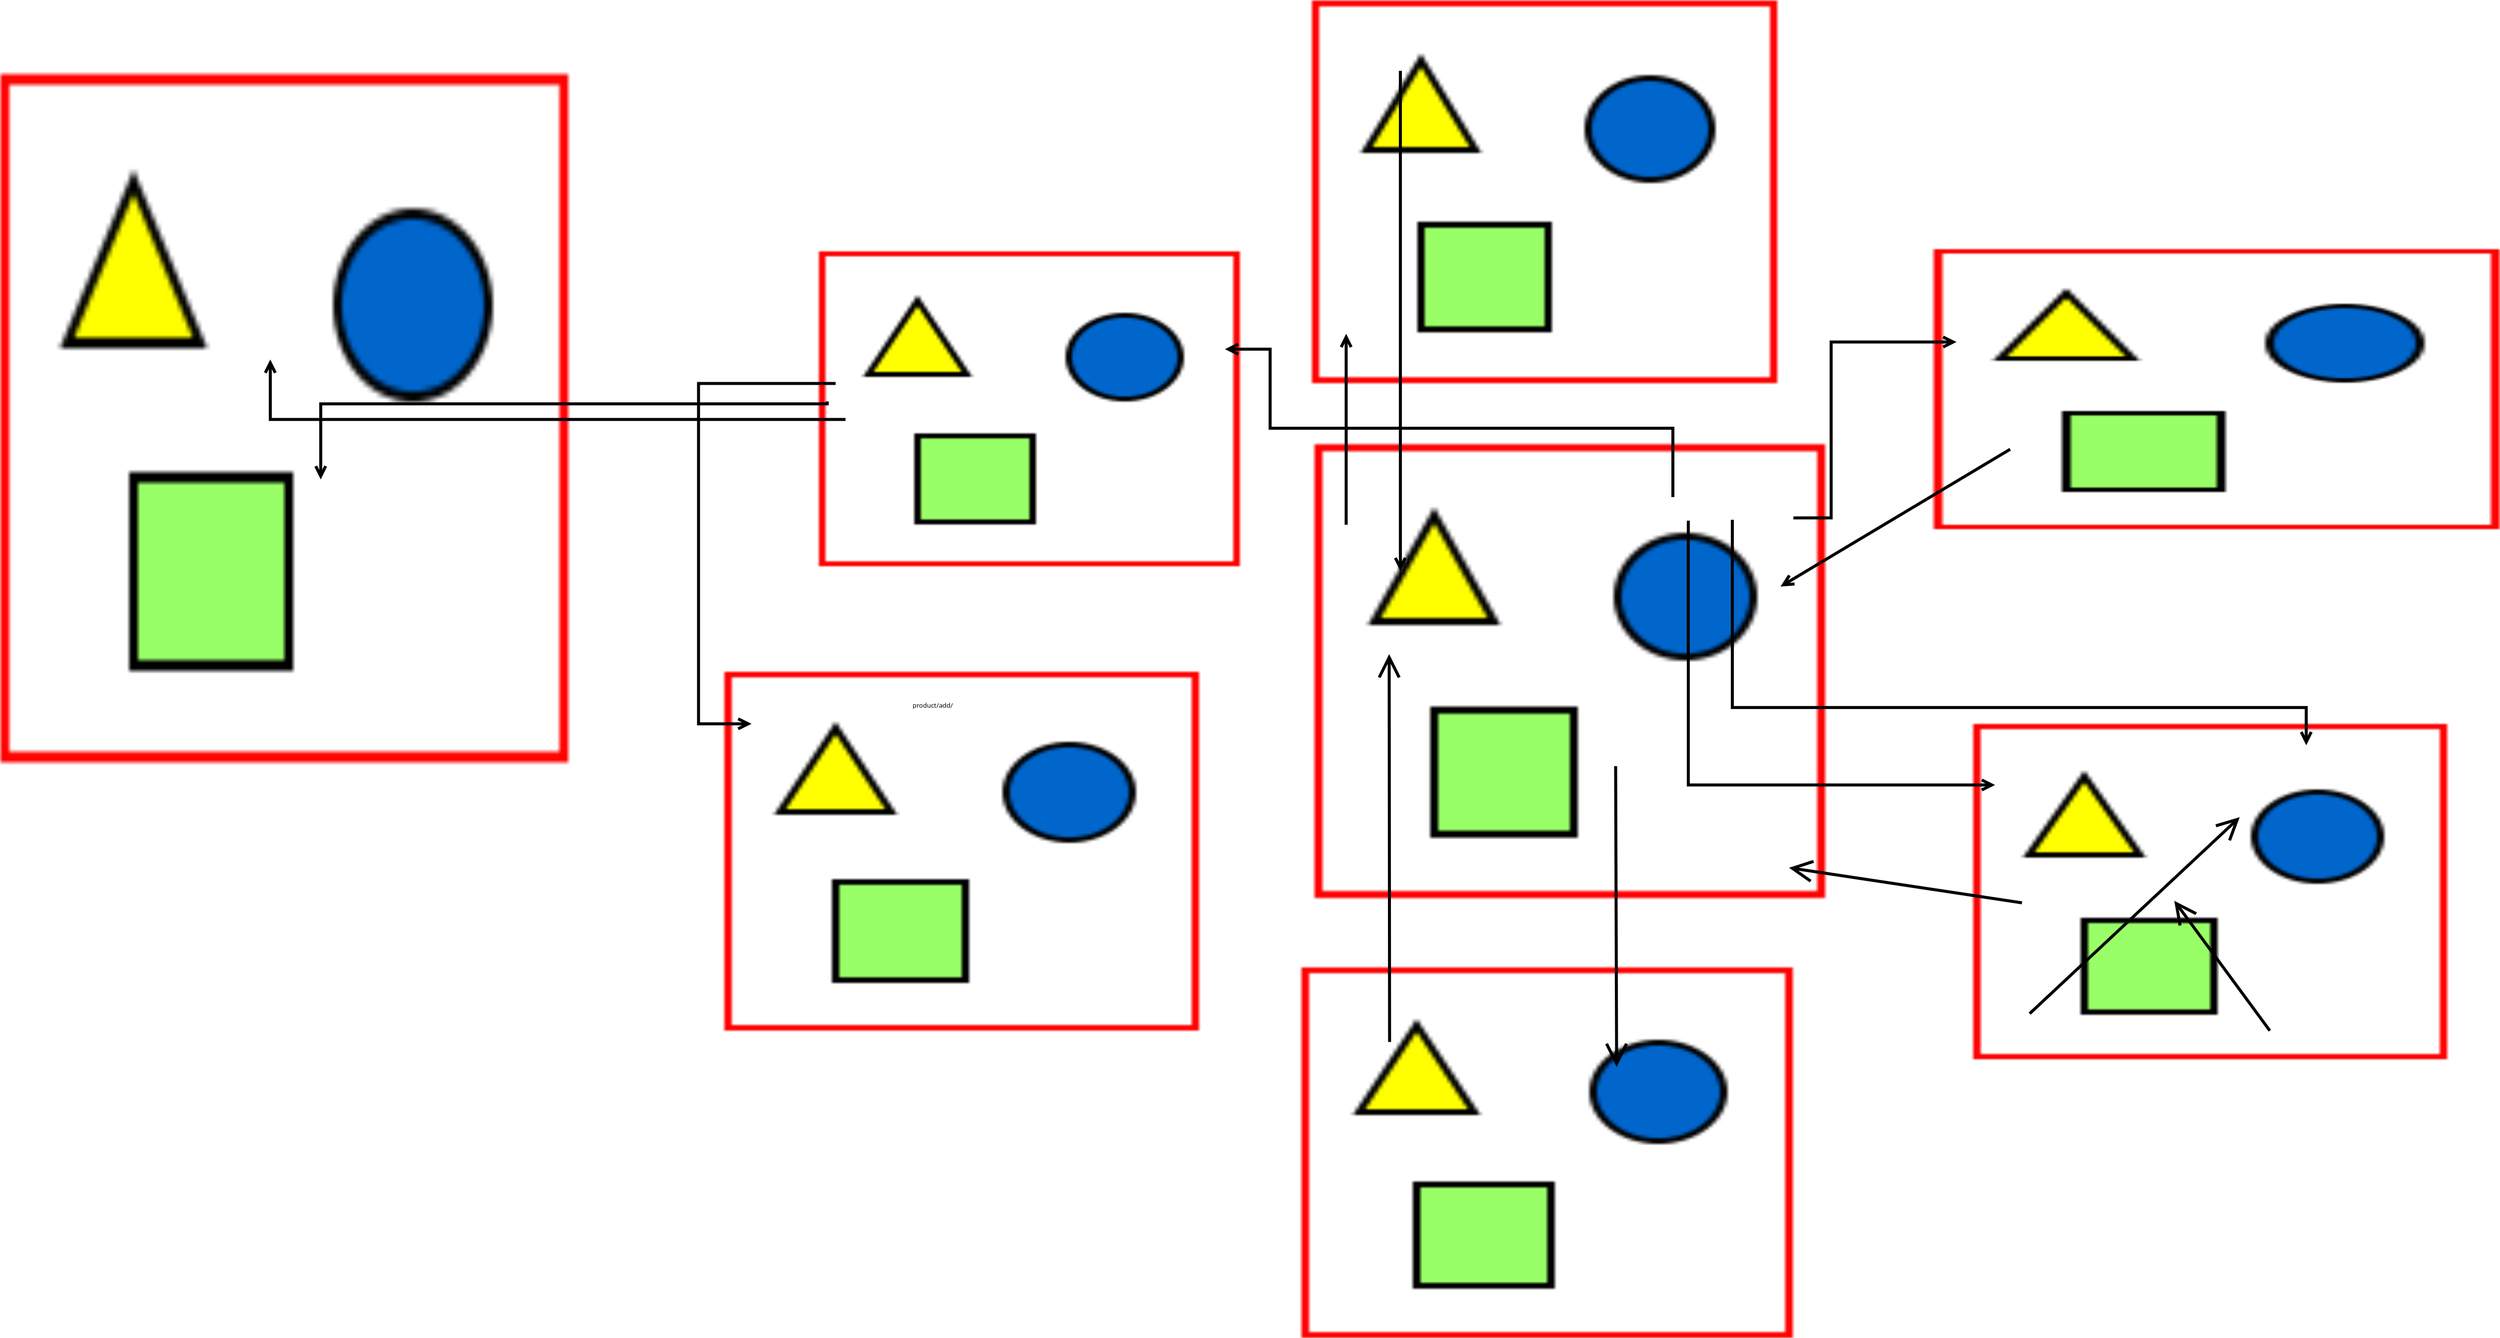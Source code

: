 <?xml version="1.0" encoding="UTF-8"?>
<dia:diagram xmlns:dia="http://www.lysator.liu.se/~alla/dia/">
  <dia:layer name="Background" visible="true" active="true">
    <dia:object type="Standard - Image" version="0" id="O0">
      <dia:attribute name="obj_pos">
        <dia:point val="-29.832,0.17"/>
      </dia:attribute>
      <dia:attribute name="obj_bb">
        <dia:rectangle val="-29.932,0.07;17.752,36.173"/>
      </dia:attribute>
      <dia:attribute name="elem_corner">
        <dia:point val="-29.832,0.17"/>
      </dia:attribute>
      <dia:attribute name="elem_width">
        <dia:real val="47.485"/>
      </dia:attribute>
      <dia:attribute name="elem_height">
        <dia:real val="35.903"/>
      </dia:attribute>
      <dia:attribute name="border_width">
        <dia:real val="0.2"/>
      </dia:attribute>
      <dia:attribute name="draw_border">
        <dia:boolean val="false"/>
      </dia:attribute>
      <dia:attribute name="keep_aspect">
        <dia:boolean val="true"/>
      </dia:attribute>
      <dia:attribute name="file">
        <dia:string>#/media/mar/ROSING/Final/Add product page.png#</dia:string>
      </dia:attribute>
    </dia:object>
    <dia:object type="Standard - Text" version="1" id="O1">
      <dia:attribute name="obj_pos">
        <dia:point val="-11.011,3.762"/>
      </dia:attribute>
      <dia:attribute name="obj_bb">
        <dia:rectangle val="-11.011,3.167;-6.911,3.915"/>
      </dia:attribute>
      <dia:attribute name="text">
        <dia:composite type="text">
          <dia:attribute name="string">
            <dia:string>#product/add/#</dia:string>
          </dia:attribute>
          <dia:attribute name="font">
            <dia:font family="sans" style="0" name="Helvetica"/>
          </dia:attribute>
          <dia:attribute name="height">
            <dia:real val="0.8"/>
          </dia:attribute>
          <dia:attribute name="pos">
            <dia:point val="-11.011,3.762"/>
          </dia:attribute>
          <dia:attribute name="color">
            <dia:color val="#000000"/>
          </dia:attribute>
          <dia:attribute name="alignment">
            <dia:enum val="0"/>
          </dia:attribute>
        </dia:composite>
      </dia:attribute>
      <dia:attribute name="valign">
        <dia:enum val="3"/>
      </dia:attribute>
    </dia:object>
    <dia:object type="Standard - Image" version="0" id="O2">
      <dia:attribute name="obj_pos">
        <dia:point val="95.106,5.389"/>
      </dia:attribute>
      <dia:attribute name="obj_bb">
        <dia:rectangle val="95.005,5.289;142.615,39.04"/>
      </dia:attribute>
      <dia:attribute name="elem_corner">
        <dia:point val="95.106,5.389"/>
      </dia:attribute>
      <dia:attribute name="elem_width">
        <dia:real val="47.409"/>
      </dia:attribute>
      <dia:attribute name="elem_height">
        <dia:real val="33.551"/>
      </dia:attribute>
      <dia:attribute name="border_width">
        <dia:real val="0.2"/>
      </dia:attribute>
      <dia:attribute name="draw_border">
        <dia:boolean val="false"/>
      </dia:attribute>
      <dia:attribute name="keep_aspect">
        <dia:boolean val="true"/>
      </dia:attribute>
      <dia:attribute name="file">
        <dia:string>#Downloads/Login, Sign Up.png#</dia:string>
      </dia:attribute>
    </dia:object>
    <dia:object type="Standard - Image" version="0" id="O3">
      <dia:attribute name="obj_pos">
        <dia:point val="-20.376,-41.902"/>
      </dia:attribute>
      <dia:attribute name="obj_bb">
        <dia:rectangle val="-20.476,-42.002;21.837,-10.296"/>
      </dia:attribute>
      <dia:attribute name="elem_corner">
        <dia:point val="-20.376,-41.902"/>
      </dia:attribute>
      <dia:attribute name="elem_width">
        <dia:real val="42.113"/>
      </dia:attribute>
      <dia:attribute name="elem_height">
        <dia:real val="31.506"/>
      </dia:attribute>
      <dia:attribute name="border_width">
        <dia:real val="0.2"/>
      </dia:attribute>
      <dia:attribute name="draw_border">
        <dia:boolean val="false"/>
      </dia:attribute>
      <dia:attribute name="keep_aspect">
        <dia:boolean val="true"/>
      </dia:attribute>
      <dia:attribute name="file">
        <dia:string>#/media/mar/ROSING/Final/Admin Dashboard.png#</dia:string>
      </dia:attribute>
    </dia:object>
    <dia:object type="Standard - Image" version="0" id="O4">
      <dia:attribute name="obj_pos">
        <dia:point val="91.149,-42.123"/>
      </dia:attribute>
      <dia:attribute name="obj_bb">
        <dia:rectangle val="91.049,-42.223;147.867,-14.009"/>
      </dia:attribute>
      <dia:attribute name="elem_corner">
        <dia:point val="91.149,-42.123"/>
      </dia:attribute>
      <dia:attribute name="elem_width">
        <dia:real val="56.618"/>
      </dia:attribute>
      <dia:attribute name="elem_height">
        <dia:real val="28.014"/>
      </dia:attribute>
      <dia:attribute name="border_width">
        <dia:real val="0.2"/>
      </dia:attribute>
      <dia:attribute name="draw_border">
        <dia:boolean val="false"/>
      </dia:attribute>
      <dia:attribute name="keep_aspect">
        <dia:boolean val="true"/>
      </dia:attribute>
      <dia:attribute name="file">
        <dia:string>#/media/mar/ROSING/Final/Cart .png#</dia:string>
      </dia:attribute>
    </dia:object>
    <dia:object type="Standard - Image" version="0" id="O5">
      <dia:attribute name="obj_pos">
        <dia:point val="28.948,-67.011"/>
      </dia:attribute>
      <dia:attribute name="obj_bb">
        <dia:rectangle val="28.848,-67.111;75.597,-28.616"/>
      </dia:attribute>
      <dia:attribute name="elem_corner">
        <dia:point val="28.948,-67.011"/>
      </dia:attribute>
      <dia:attribute name="elem_width">
        <dia:real val="46.549"/>
      </dia:attribute>
      <dia:attribute name="elem_height">
        <dia:real val="38.294"/>
      </dia:attribute>
      <dia:attribute name="border_width">
        <dia:real val="0.2"/>
      </dia:attribute>
      <dia:attribute name="draw_border">
        <dia:boolean val="false"/>
      </dia:attribute>
      <dia:attribute name="keep_aspect">
        <dia:boolean val="true"/>
      </dia:attribute>
      <dia:attribute name="file">
        <dia:string>#/media/mar/ROSING/Final/Catalogue.png#</dia:string>
      </dia:attribute>
    </dia:object>
    <dia:object type="Standard - Image" version="0" id="O6">
      <dia:attribute name="obj_pos">
        <dia:point val="29.209,-22.604"/>
      </dia:attribute>
      <dia:attribute name="obj_bb">
        <dia:rectangle val="29.109,-22.704;80.389,22.908"/>
      </dia:attribute>
      <dia:attribute name="elem_corner">
        <dia:point val="29.209,-22.604"/>
      </dia:attribute>
      <dia:attribute name="elem_width">
        <dia:real val="51.08"/>
      </dia:attribute>
      <dia:attribute name="elem_height">
        <dia:real val="45.412"/>
      </dia:attribute>
      <dia:attribute name="border_width">
        <dia:real val="0.2"/>
      </dia:attribute>
      <dia:attribute name="draw_border">
        <dia:boolean val="false"/>
      </dia:attribute>
      <dia:attribute name="keep_aspect">
        <dia:boolean val="true"/>
      </dia:attribute>
      <dia:attribute name="file">
        <dia:string>#/media/mar/ROSING/Final/Home.png#</dia:string>
      </dia:attribute>
    </dia:object>
    <dia:object type="Standard - Image" version="0" id="O7">
      <dia:attribute name="obj_pos">
        <dia:point val="27.903,29.757"/>
      </dia:attribute>
      <dia:attribute name="obj_bb">
        <dia:rectangle val="27.803,29.657;77.151,66.921"/>
      </dia:attribute>
      <dia:attribute name="elem_corner">
        <dia:point val="27.903,29.757"/>
      </dia:attribute>
      <dia:attribute name="elem_width">
        <dia:real val="49.148"/>
      </dia:attribute>
      <dia:attribute name="elem_height">
        <dia:real val="37.064"/>
      </dia:attribute>
      <dia:attribute name="border_width">
        <dia:real val="0.2"/>
      </dia:attribute>
      <dia:attribute name="draw_border">
        <dia:boolean val="false"/>
      </dia:attribute>
      <dia:attribute name="keep_aspect">
        <dia:boolean val="true"/>
      </dia:attribute>
      <dia:attribute name="file">
        <dia:string>#/media/mar/ROSING/Final/Product Detail Page.png#</dia:string>
      </dia:attribute>
    </dia:object>
    <dia:object type="Standard - Text" version="1" id="O8">
      <dia:attribute name="obj_pos">
        <dia:point val="64.321,-14.648"/>
      </dia:attribute>
      <dia:attribute name="obj_bb">
        <dia:rectangle val="64.321,-15.436;67.226,-14.448"/>
      </dia:attribute>
      <dia:attribute name="text">
        <dia:composite type="text">
          <dia:attribute name="string">
            <dia:string>#Sign In#</dia:string>
          </dia:attribute>
          <dia:attribute name="font">
            <dia:font family="sans" style="0" name="Helvetica"/>
          </dia:attribute>
          <dia:attribute name="height">
            <dia:real val="1.058"/>
          </dia:attribute>
          <dia:attribute name="pos">
            <dia:point val="64.321,-14.648"/>
          </dia:attribute>
          <dia:attribute name="color">
            <dia:color val="#ffffff"/>
          </dia:attribute>
          <dia:attribute name="alignment">
            <dia:enum val="0"/>
          </dia:attribute>
        </dia:composite>
      </dia:attribute>
      <dia:attribute name="valign">
        <dia:enum val="3"/>
      </dia:attribute>
    </dia:object>
    <dia:object type="Standard - Text" version="1" id="O9">
      <dia:attribute name="obj_pos">
        <dia:point val="68.244,-14.648"/>
      </dia:attribute>
      <dia:attribute name="obj_bb">
        <dia:rectangle val="68.244,-15.436;74.746,-14.448"/>
      </dia:attribute>
      <dia:attribute name="text">
        <dia:composite type="text">
          <dia:attribute name="string">
            <dia:string>#Create Account#</dia:string>
          </dia:attribute>
          <dia:attribute name="font">
            <dia:font family="sans" style="0" name="Helvetica"/>
          </dia:attribute>
          <dia:attribute name="height">
            <dia:real val="1.058"/>
          </dia:attribute>
          <dia:attribute name="pos">
            <dia:point val="68.244,-14.648"/>
          </dia:attribute>
          <dia:attribute name="color">
            <dia:color val="#ffffff"/>
          </dia:attribute>
          <dia:attribute name="alignment">
            <dia:enum val="0"/>
          </dia:attribute>
        </dia:composite>
      </dia:attribute>
      <dia:attribute name="valign">
        <dia:enum val="3"/>
      </dia:attribute>
    </dia:object>
    <dia:object type="Standard - Line" version="0" id="O10">
      <dia:attribute name="obj_pos">
        <dia:point val="59.33,9.609"/>
      </dia:attribute>
      <dia:attribute name="obj_bb">
        <dia:rectangle val="58.18,9.459;60.666,40.06"/>
      </dia:attribute>
      <dia:attribute name="conn_endpoints">
        <dia:point val="59.33,9.609"/>
        <dia:point val="59.43,39.724"/>
      </dia:attribute>
      <dia:attribute name="numcp">
        <dia:int val="1"/>
      </dia:attribute>
      <dia:attribute name="line_width">
        <dia:real val="0.3"/>
      </dia:attribute>
      <dia:attribute name="end_arrow">
        <dia:enum val="1"/>
      </dia:attribute>
      <dia:attribute name="end_arrow_length">
        <dia:real val="2.0"/>
      </dia:attribute>
      <dia:attribute name="end_arrow_width">
        <dia:real val="2.0"/>
      </dia:attribute>
    </dia:object>
    <dia:object type="Standard - Line" version="0" id="O11">
      <dia:attribute name="obj_pos">
        <dia:point val="36.716,37.217"/>
      </dia:attribute>
      <dia:attribute name="obj_bb">
        <dia:rectangle val="35.435,-1.935;37.92,37.367"/>
      </dia:attribute>
      <dia:attribute name="conn_endpoints">
        <dia:point val="36.716,37.217"/>
        <dia:point val="36.675,-1.6"/>
      </dia:attribute>
      <dia:attribute name="numcp">
        <dia:int val="1"/>
      </dia:attribute>
      <dia:attribute name="line_width">
        <dia:real val="0.3"/>
      </dia:attribute>
      <dia:attribute name="end_arrow">
        <dia:enum val="1"/>
      </dia:attribute>
      <dia:attribute name="end_arrow_length">
        <dia:real val="2.0"/>
      </dia:attribute>
      <dia:attribute name="end_arrow_width">
        <dia:real val="2.0"/>
      </dia:attribute>
    </dia:object>
    <dia:object type="Standard - Line" version="0" id="O12">
      <dia:attribute name="obj_pos">
        <dia:point val="100.747,34.378"/>
      </dia:attribute>
      <dia:attribute name="obj_bb">
        <dia:rectangle val="100.535,14.486;122.011,34.59"/>
      </dia:attribute>
      <dia:attribute name="conn_endpoints">
        <dia:point val="100.747,34.378"/>
        <dia:point val="121.766,14.715"/>
      </dia:attribute>
      <dia:attribute name="numcp">
        <dia:int val="1"/>
      </dia:attribute>
      <dia:attribute name="line_width">
        <dia:real val="0.3"/>
      </dia:attribute>
      <dia:attribute name="end_arrow">
        <dia:enum val="1"/>
      </dia:attribute>
      <dia:attribute name="end_arrow_length">
        <dia:real val="2.0"/>
      </dia:attribute>
      <dia:attribute name="end_arrow_width">
        <dia:real val="2.0"/>
      </dia:attribute>
    </dia:object>
    <dia:object type="Standard - Line" version="0" id="O13">
      <dia:attribute name="obj_pos">
        <dia:point val="124.776,36.085"/>
      </dia:attribute>
      <dia:attribute name="obj_bb">
        <dia:rectangle val="115.008,22.817;124.986,36.295"/>
      </dia:attribute>
      <dia:attribute name="conn_endpoints">
        <dia:point val="124.776,36.085"/>
        <dia:point val="115.218,23.087"/>
      </dia:attribute>
      <dia:attribute name="numcp">
        <dia:int val="1"/>
      </dia:attribute>
      <dia:attribute name="line_width">
        <dia:real val="0.3"/>
      </dia:attribute>
      <dia:attribute name="end_arrow">
        <dia:enum val="1"/>
      </dia:attribute>
      <dia:attribute name="end_arrow_length">
        <dia:real val="2.0"/>
      </dia:attribute>
      <dia:attribute name="end_arrow_width">
        <dia:real val="2.0"/>
      </dia:attribute>
    </dia:object>
    <dia:object type="Standard - Line" version="0" id="O14">
      <dia:attribute name="obj_pos">
        <dia:point val="99.98,23.291"/>
      </dia:attribute>
      <dia:attribute name="obj_bb">
        <dia:rectangle val="76.345,18.872;100.151,23.461"/>
      </dia:attribute>
      <dia:attribute name="conn_endpoints">
        <dia:point val="99.98,23.291"/>
        <dia:point val="76.676,19.781"/>
      </dia:attribute>
      <dia:attribute name="numcp">
        <dia:int val="1"/>
      </dia:attribute>
      <dia:attribute name="line_width">
        <dia:real val="0.3"/>
      </dia:attribute>
      <dia:attribute name="end_arrow">
        <dia:enum val="1"/>
      </dia:attribute>
      <dia:attribute name="end_arrow_length">
        <dia:real val="2.0"/>
      </dia:attribute>
      <dia:attribute name="end_arrow_width">
        <dia:real val="2.0"/>
      </dia:attribute>
    </dia:object>
    <dia:object type="Standard - ZigZagLine" version="1" id="O15">
      <dia:attribute name="obj_pos">
        <dia:point val="66.599,-14.953"/>
      </dia:attribute>
      <dia:attribute name="obj_bb">
        <dia:rectangle val="66.449,-15.103;97.628,12.238"/>
      </dia:attribute>
      <dia:attribute name="orth_points">
        <dia:point val="66.599,-14.953"/>
        <dia:point val="66.599,11.495"/>
        <dia:point val="97.293,11.495"/>
      </dia:attribute>
      <dia:attribute name="orth_orient">
        <dia:enum val="1"/>
        <dia:enum val="0"/>
      </dia:attribute>
      <dia:attribute name="autorouting">
        <dia:boolean val="false"/>
      </dia:attribute>
      <dia:attribute name="line_width">
        <dia:real val="0.3"/>
      </dia:attribute>
      <dia:attribute name="end_arrow">
        <dia:enum val="1"/>
      </dia:attribute>
      <dia:attribute name="end_arrow_length">
        <dia:real val="1.0"/>
      </dia:attribute>
      <dia:attribute name="end_arrow_width">
        <dia:real val="1.0"/>
      </dia:attribute>
    </dia:object>
    <dia:object type="Standard - ZigZagLine" version="1" id="O16">
      <dia:attribute name="obj_pos">
        <dia:point val="71.006,-15.039"/>
      </dia:attribute>
      <dia:attribute name="obj_bb">
        <dia:rectangle val="70.856,-15.188;129.163,7.859"/>
      </dia:attribute>
      <dia:attribute name="orth_points">
        <dia:point val="71.006,-15.039"/>
        <dia:point val="71.006,3.745"/>
        <dia:point val="128.42,3.745"/>
        <dia:point val="128.42,7.524"/>
      </dia:attribute>
      <dia:attribute name="orth_orient">
        <dia:enum val="1"/>
        <dia:enum val="0"/>
        <dia:enum val="1"/>
      </dia:attribute>
      <dia:attribute name="autorouting">
        <dia:boolean val="false"/>
      </dia:attribute>
      <dia:attribute name="line_width">
        <dia:real val="0.3"/>
      </dia:attribute>
      <dia:attribute name="end_arrow">
        <dia:enum val="1"/>
      </dia:attribute>
      <dia:attribute name="end_arrow_length">
        <dia:real val="1.0"/>
      </dia:attribute>
      <dia:attribute name="end_arrow_width">
        <dia:real val="1.0"/>
      </dia:attribute>
    </dia:object>
    <dia:object type="Standard - ZigZagLine" version="1" id="O17">
      <dia:attribute name="obj_pos">
        <dia:point val="77.114,-15.232"/>
      </dia:attribute>
      <dia:attribute name="obj_bb">
        <dia:rectangle val="76.964,-33.577;93.764,-15.082"/>
      </dia:attribute>
      <dia:attribute name="orth_points">
        <dia:point val="77.114,-15.232"/>
        <dia:point val="80.889,-15.232"/>
        <dia:point val="80.889,-32.835"/>
        <dia:point val="93.429,-32.835"/>
      </dia:attribute>
      <dia:attribute name="orth_orient">
        <dia:enum val="0"/>
        <dia:enum val="1"/>
        <dia:enum val="0"/>
      </dia:attribute>
      <dia:attribute name="autorouting">
        <dia:boolean val="false"/>
      </dia:attribute>
      <dia:attribute name="line_width">
        <dia:real val="0.3"/>
      </dia:attribute>
      <dia:attribute name="end_arrow">
        <dia:enum val="1"/>
      </dia:attribute>
      <dia:attribute name="end_arrow_length">
        <dia:real val="1.0"/>
      </dia:attribute>
      <dia:attribute name="end_arrow_width">
        <dia:real val="1.0"/>
      </dia:attribute>
    </dia:object>
    <dia:object type="Standard - Line" version="0" id="O18">
      <dia:attribute name="obj_pos">
        <dia:point val="98.796,-22.101"/>
      </dia:attribute>
      <dia:attribute name="obj_bb">
        <dia:rectangle val="75.538,-22.307;99.001,-8.155"/>
      </dia:attribute>
      <dia:attribute name="conn_endpoints">
        <dia:point val="98.796,-22.101"/>
        <dia:point val="75.826,-8.362"/>
      </dia:attribute>
      <dia:attribute name="numcp">
        <dia:int val="1"/>
      </dia:attribute>
      <dia:attribute name="line_width">
        <dia:real val="0.3"/>
      </dia:attribute>
      <dia:attribute name="end_arrow">
        <dia:enum val="1"/>
      </dia:attribute>
      <dia:attribute name="end_arrow_length">
        <dia:real val="1.0"/>
      </dia:attribute>
      <dia:attribute name="end_arrow_width">
        <dia:real val="1.0"/>
      </dia:attribute>
    </dia:object>
    <dia:object type="Standard - ZigZagLine" version="1" id="O19">
      <dia:attribute name="obj_pos">
        <dia:point val="65.057,-17.317"/>
      </dia:attribute>
      <dia:attribute name="obj_bb">
        <dia:rectangle val="19.908,-32.861;65.207,-17.167"/>
      </dia:attribute>
      <dia:attribute name="orth_points">
        <dia:point val="65.057,-17.317"/>
        <dia:point val="65.057,-24.204"/>
        <dia:point val="24.766,-24.204"/>
        <dia:point val="24.766,-32.118"/>
        <dia:point val="20.243,-32.118"/>
      </dia:attribute>
      <dia:attribute name="orth_orient">
        <dia:enum val="1"/>
        <dia:enum val="0"/>
        <dia:enum val="1"/>
        <dia:enum val="0"/>
      </dia:attribute>
      <dia:attribute name="autorouting">
        <dia:boolean val="false"/>
      </dia:attribute>
      <dia:attribute name="line_width">
        <dia:real val="0.3"/>
      </dia:attribute>
      <dia:attribute name="end_arrow">
        <dia:enum val="1"/>
      </dia:attribute>
      <dia:attribute name="end_arrow_length">
        <dia:real val="1.0"/>
      </dia:attribute>
      <dia:attribute name="end_arrow_width">
        <dia:real val="1.0"/>
      </dia:attribute>
    </dia:object>
    <dia:object type="Standard - Line" version="0" id="O20">
      <dia:attribute name="obj_pos">
        <dia:point val="32.372,-14.542"/>
      </dia:attribute>
      <dia:attribute name="obj_bb">
        <dia:rectangle val="31.629,-33.995;33.115,-14.392"/>
      </dia:attribute>
      <dia:attribute name="conn_endpoints">
        <dia:point val="32.372,-14.542"/>
        <dia:point val="32.372,-33.66"/>
      </dia:attribute>
      <dia:attribute name="numcp">
        <dia:int val="1"/>
      </dia:attribute>
      <dia:attribute name="line_width">
        <dia:real val="0.3"/>
      </dia:attribute>
      <dia:attribute name="end_arrow">
        <dia:enum val="1"/>
      </dia:attribute>
      <dia:attribute name="end_arrow_length">
        <dia:real val="1.0"/>
      </dia:attribute>
      <dia:attribute name="end_arrow_width">
        <dia:real val="1.0"/>
      </dia:attribute>
    </dia:object>
    <dia:object type="Standard - Line" version="0" id="O21">
      <dia:attribute name="obj_pos">
        <dia:point val="37.796,-59.972"/>
      </dia:attribute>
      <dia:attribute name="obj_bb">
        <dia:rectangle val="37.053,-60.122;38.538,-9.56"/>
      </dia:attribute>
      <dia:attribute name="conn_endpoints">
        <dia:point val="37.796,-59.972"/>
        <dia:point val="37.796,-9.895"/>
      </dia:attribute>
      <dia:attribute name="numcp">
        <dia:int val="1"/>
      </dia:attribute>
      <dia:attribute name="line_width">
        <dia:real val="0.3"/>
      </dia:attribute>
      <dia:attribute name="end_arrow">
        <dia:enum val="1"/>
      </dia:attribute>
      <dia:attribute name="end_arrow_length">
        <dia:real val="1.0"/>
      </dia:attribute>
      <dia:attribute name="end_arrow_width">
        <dia:real val="1.0"/>
      </dia:attribute>
    </dia:object>
    <dia:object type="Standard - ZigZagLine" version="1" id="O22">
      <dia:attribute name="obj_pos">
        <dia:point val="-18.702,-28.686"/>
      </dia:attribute>
      <dia:attribute name="obj_bb">
        <dia:rectangle val="-32.567,-28.836;-18.552,6.118"/>
      </dia:attribute>
      <dia:attribute name="orth_points">
        <dia:point val="-18.702,-28.686"/>
        <dia:point val="-32.417,-28.686"/>
        <dia:point val="-32.417,5.375"/>
        <dia:point val="-27.117,5.375"/>
      </dia:attribute>
      <dia:attribute name="orth_orient">
        <dia:enum val="0"/>
        <dia:enum val="1"/>
        <dia:enum val="0"/>
      </dia:attribute>
      <dia:attribute name="autorouting">
        <dia:boolean val="false"/>
      </dia:attribute>
      <dia:attribute name="line_width">
        <dia:real val="0.3"/>
      </dia:attribute>
      <dia:attribute name="end_arrow">
        <dia:enum val="1"/>
      </dia:attribute>
      <dia:attribute name="end_arrow_length">
        <dia:real val="1.0"/>
      </dia:attribute>
      <dia:attribute name="end_arrow_width">
        <dia:real val="1.0"/>
      </dia:attribute>
    </dia:object>
    <dia:object type="Standard - Image" version="0" id="O23">
      <dia:attribute name="obj_pos">
        <dia:point val="-102.248,-59.639"/>
      </dia:attribute>
      <dia:attribute name="obj_bb">
        <dia:rectangle val="-102.348,-59.739;-45.353,9.332"/>
      </dia:attribute>
      <dia:attribute name="elem_corner">
        <dia:point val="-102.248,-59.639"/>
      </dia:attribute>
      <dia:attribute name="elem_width">
        <dia:real val="56.794"/>
      </dia:attribute>
      <dia:attribute name="elem_height">
        <dia:real val="68.871"/>
      </dia:attribute>
      <dia:attribute name="border_width">
        <dia:real val="0.2"/>
      </dia:attribute>
      <dia:attribute name="draw_border">
        <dia:boolean val="false"/>
      </dia:attribute>
      <dia:attribute name="keep_aspect">
        <dia:boolean val="true"/>
      </dia:attribute>
      <dia:attribute name="file">
        <dia:string>#/media/mar/ROSING/Final/Admin Dashboard (2).png#</dia:string>
      </dia:attribute>
    </dia:object>
    <dia:object type="Standard - ZigZagLine" version="1" id="O24">
      <dia:attribute name="obj_pos">
        <dia:point val="-17.861,-24.963"/>
      </dia:attribute>
      <dia:attribute name="obj_bb">
        <dia:rectangle val="-76.0,-31.423;-17.712,-24.814"/>
      </dia:attribute>
      <dia:attribute name="orth_points">
        <dia:point val="-17.861,-24.963"/>
        <dia:point val="-17.861,-25.084"/>
        <dia:point val="-75.257,-25.084"/>
        <dia:point val="-75.257,-31.087"/>
      </dia:attribute>
      <dia:attribute name="orth_orient">
        <dia:enum val="1"/>
        <dia:enum val="0"/>
        <dia:enum val="1"/>
      </dia:attribute>
      <dia:attribute name="autorouting">
        <dia:boolean val="false"/>
      </dia:attribute>
      <dia:attribute name="line_width">
        <dia:real val="0.3"/>
      </dia:attribute>
      <dia:attribute name="end_arrow">
        <dia:enum val="1"/>
      </dia:attribute>
      <dia:attribute name="end_arrow_length">
        <dia:real val="1.0"/>
      </dia:attribute>
      <dia:attribute name="end_arrow_width">
        <dia:real val="1.0"/>
      </dia:attribute>
    </dia:object>
    <dia:object type="Standard - ZigZagLine" version="1" id="O25">
      <dia:attribute name="obj_pos">
        <dia:point val="-19.543,-26.885"/>
      </dia:attribute>
      <dia:attribute name="obj_bb">
        <dia:rectangle val="-70.957,-27.035;-19.392,-18.744"/>
      </dia:attribute>
      <dia:attribute name="orth_points">
        <dia:point val="-19.543,-26.885"/>
        <dia:point val="-19.543,-26.645"/>
        <dia:point val="-70.214,-26.645"/>
        <dia:point val="-70.214,-19.08"/>
      </dia:attribute>
      <dia:attribute name="orth_orient">
        <dia:enum val="1"/>
        <dia:enum val="0"/>
        <dia:enum val="1"/>
      </dia:attribute>
      <dia:attribute name="autorouting">
        <dia:boolean val="false"/>
      </dia:attribute>
      <dia:attribute name="line_width">
        <dia:real val="0.3"/>
      </dia:attribute>
      <dia:attribute name="end_arrow">
        <dia:enum val="1"/>
      </dia:attribute>
      <dia:attribute name="end_arrow_length">
        <dia:real val="1.0"/>
      </dia:attribute>
      <dia:attribute name="end_arrow_width">
        <dia:real val="1.0"/>
      </dia:attribute>
    </dia:object>
  </dia:layer>
</dia:diagram>
